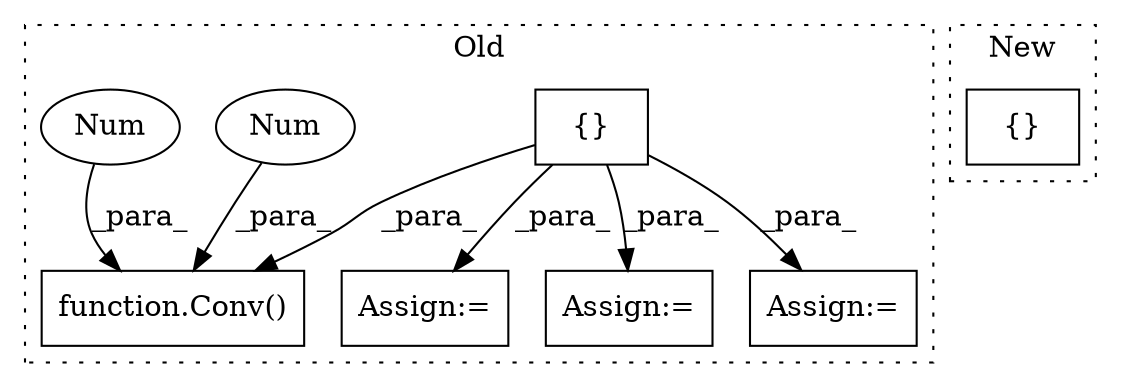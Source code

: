 digraph G {
subgraph cluster0 {
1 [label="function.Conv()" a="75" s="1703,1742" l="5,1" shape="box"];
3 [label="{}" a="95" s="1205,1307" l="14,10" shape="box"];
4 [label="Num" a="76" s="1741" l="1" shape="ellipse"];
5 [label="Num" a="76" s="1738" l="1" shape="ellipse"];
6 [label="Assign:=" a="68" s="1620" l="3" shape="box"];
7 [label="Assign:=" a="68" s="1572" l="3" shape="box"];
8 [label="Assign:=" a="68" s="1518" l="3" shape="box"];
label = "Old";
style="dotted";
}
subgraph cluster1 {
2 [label="{}" a="95" s="653,676" l="1,1" shape="box"];
label = "New";
style="dotted";
}
3 -> 6 [label="_para_"];
3 -> 1 [label="_para_"];
3 -> 7 [label="_para_"];
3 -> 8 [label="_para_"];
4 -> 1 [label="_para_"];
5 -> 1 [label="_para_"];
}